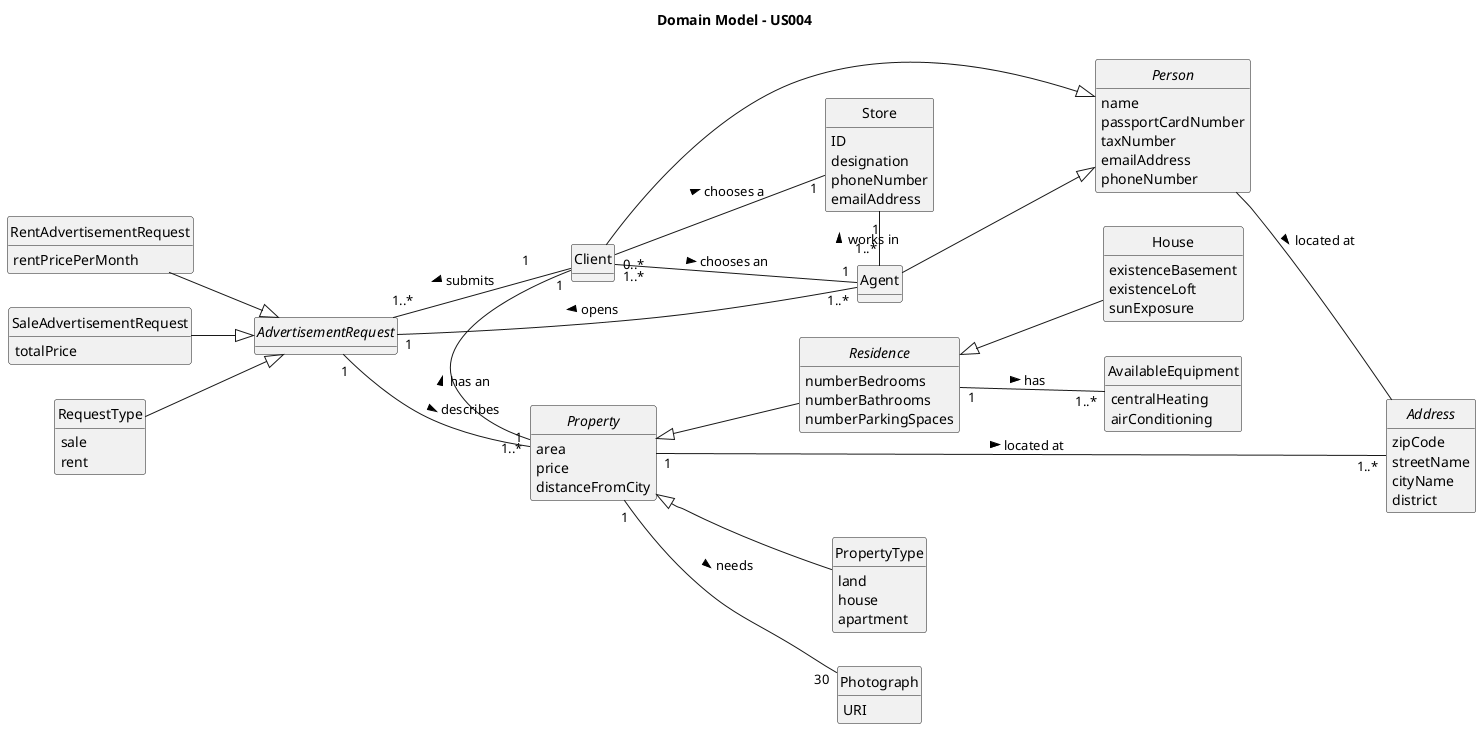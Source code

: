 @startuml
skinparam monochrome true
skinparam packageStyle rectangle
skinparam shadowing false

left to right direction

skinparam classAttributeIconSize 0

hide circle
hide methods

title Domain Model - US004

class Client {

}

class Store {
    ID
    designation
    phoneNumber
    emailAddress
}

class RequestType{
    sale
    rent
}

class Agent {

}

abstract class Property {
    area
    price
    distanceFromCity
}

class PropertyType {
    land
    house
    apartment
}

class Photograph {
    URI
}

abstract class Residence {
    numberBedrooms
    numberBathrooms
    numberParkingSpaces
}

class House {
    existenceBasement
    existenceLoft
    sunExposure
}

abstract class AdvertisementRequest {

}

class SaleAdvertisementRequest {
    totalPrice
}

class RentAdvertisementRequest {
    rentPricePerMonth
}

abstract class Address {
    zipCode
    streetName
    cityName
    district
}

abstract class Person {
    name
    passportCardNumber
    taxNumber
    emailAddress
    phoneNumber
}

class AvailableEquipment {
    centralHeating
    airConditioning
}

Client "1..*" -- "1" Agent : chooses an >
Client "0..*" -- "1" Store : chooses a >
Client "1" - "1..*" Property : has an <
Client --|> Person

Store "1" - "1..*" Agent : works in <

Property <|-- Residence
Property <|-- PropertyType
Property "1" -- "30" Photograph : needs >

Residence <|-- House
Residence "1" -- "1..*" AvailableEquipment : has >

AdvertisementRequest "1..*" -- "1          " Client : submits <
AdvertisementRequest "1" -- "1" Property : describes >
AdvertisementRequest "1" -- "1..*" Agent : opens <

Address "1..*" -left- "1 " Property : located at <

RequestType --|> AdvertisementRequest

Agent -down-|> Person

Person -- Address : located at >

AdvertisementRequest <|-up- SaleAdvertisementRequest
AdvertisementRequest <|-up- RentAdvertisementRequest
@enduml